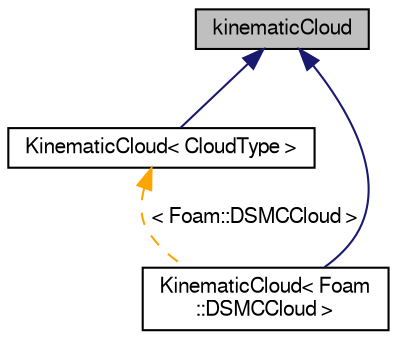 digraph "kinematicCloud"
{
  bgcolor="transparent";
  edge [fontname="FreeSans",fontsize="10",labelfontname="FreeSans",labelfontsize="10"];
  node [fontname="FreeSans",fontsize="10",shape=record];
  Node1 [label="kinematicCloud",height=0.2,width=0.4,color="black", fillcolor="grey75", style="filled" fontcolor="black"];
  Node1 -> Node2 [dir="back",color="midnightblue",fontsize="10",style="solid",fontname="FreeSans"];
  Node2 [label="KinematicCloud\< CloudType \>",height=0.2,width=0.4,color="black",URL="$a01194.html",tooltip="Templated base class for kinematic cloud. "];
  Node2 -> Node3 [dir="back",color="orange",fontsize="10",style="dashed",label=" \< Foam::DSMCCloud \>" ,fontname="FreeSans"];
  Node3 [label="KinematicCloud\< Foam\l::DSMCCloud \>",height=0.2,width=0.4,color="black",URL="$a01194.html"];
  Node1 -> Node3 [dir="back",color="midnightblue",fontsize="10",style="solid",fontname="FreeSans"];
}
